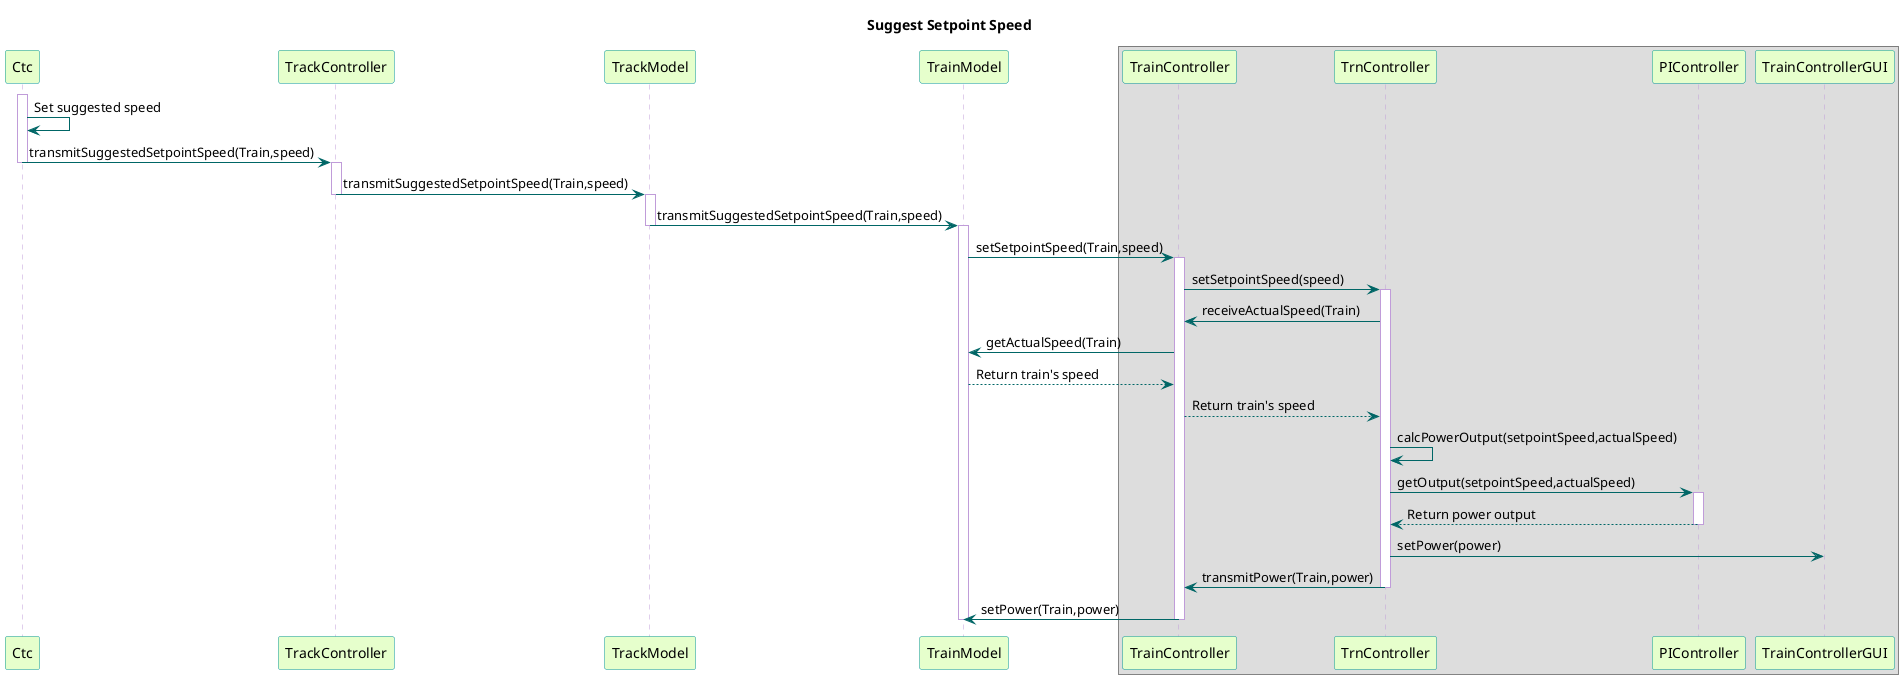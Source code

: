 @startuml

title Suggest Setpoint Speed

skinparam sequence {
  BackgroundColor transparent
  ParticipantBackgroundColor #e6ffcc
  ParticipantBorderColor 	#049595
  PackageBorderCOlor  #049595
  ArrowColor #006666
  LifeLineBorderColor #c09cd9
}

participant Ctc
participant TrackController
participant TrackModel
participant TrainModel
box
	participant TrainController
	participant TrnController
	participant PIController
	participant TrainControllerGUI
end box

activate Ctc
Ctc -> Ctc : Set suggested speed
Ctc -> TrackController : transmitSuggestedSetpointSpeed(Train,speed)
deactivate Ctc

activate TrackController
TrackController -> TrackModel : transmitSuggestedSetpointSpeed(Train,speed)
deactivate TrackController

activate TrackModel
TrackModel -> TrainModel : transmitSuggestedSetpointSpeed(Train,speed)
deactivate TrackModel

activate TrainModel
TrainModel -> TrainController : setSetpointSpeed(Train,speed)
activate TrainController

TrainController -> TrnController : setSetpointSpeed(speed)
activate TrnController

TrnController -> TrainController : receiveActualSpeed(Train)

TrainController -> TrainModel : getActualSpeed(Train)

TrainModel --> TrainController : Return train's speed

TrainController --> TrnController : Return train's speed

TrnController -> TrnController : calcPowerOutput(setpointSpeed,actualSpeed)

TrnController -> PIController : getOutput(setpointSpeed,actualSpeed)
activate PIController

PIController --> TrnController : Return power output
deactivate PIController

TrnController -> TrainControllerGUI : setPower(power)
TrnController -> TrainController : transmitPower(Train,power)
deactivate TrnController

TrainController -> TrainModel : setPower(Train,power)
deactivate TrainController
deactivate TrainModel

@enduml
